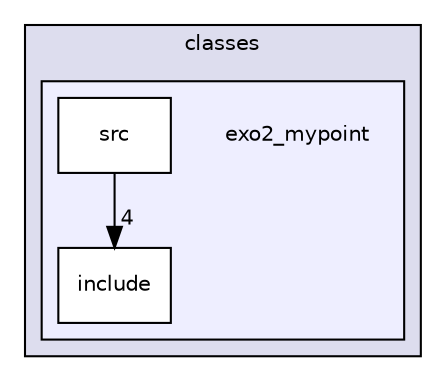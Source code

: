digraph "prog_C_vers_C++/classes/exo2_mypoint" {
  compound=true
  node [ fontsize="10", fontname="Helvetica"];
  edge [ labelfontsize="10", labelfontname="Helvetica"];
  subgraph clusterdir_dceab970937d3bb196793ff2e2554e33 {
    graph [ bgcolor="#ddddee", pencolor="black", label="classes" fontname="Helvetica", fontsize="10", URL="dir_dceab970937d3bb196793ff2e2554e33.html"]
  subgraph clusterdir_5e4bc5473dfca6ff9bbdba1865852de2 {
    graph [ bgcolor="#eeeeff", pencolor="black", label="" URL="dir_5e4bc5473dfca6ff9bbdba1865852de2.html"];
    dir_5e4bc5473dfca6ff9bbdba1865852de2 [shape=plaintext label="exo2_mypoint"];
    dir_ca88cb10efc88467215482ad5868b838 [shape=box label="include" color="black" fillcolor="white" style="filled" URL="dir_ca88cb10efc88467215482ad5868b838.html"];
    dir_0967875a1421cc583a305ed119b632d6 [shape=box label="src" color="black" fillcolor="white" style="filled" URL="dir_0967875a1421cc583a305ed119b632d6.html"];
  }
  }
  dir_0967875a1421cc583a305ed119b632d6->dir_ca88cb10efc88467215482ad5868b838 [headlabel="4", labeldistance=1.5 headhref="dir_000033_000052.html"];
}
